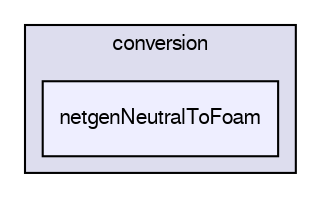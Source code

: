 digraph "applications/utilities/mesh/conversion/netgenNeutralToFoam" {
  bgcolor=transparent;
  compound=true
  node [ fontsize="10", fontname="FreeSans"];
  edge [ labelfontsize="10", labelfontname="FreeSans"];
  subgraph clusterdir_5148cfe1bce83bc5fdc09a52963260a1 {
    graph [ bgcolor="#ddddee", pencolor="black", label="conversion" fontname="FreeSans", fontsize="10", URL="dir_5148cfe1bce83bc5fdc09a52963260a1.html"]
  dir_051a5c3b06444e14523b274f8c42ddd5 [shape=box, label="netgenNeutralToFoam", style="filled", fillcolor="#eeeeff", pencolor="black", URL="dir_051a5c3b06444e14523b274f8c42ddd5.html"];
  }
}
